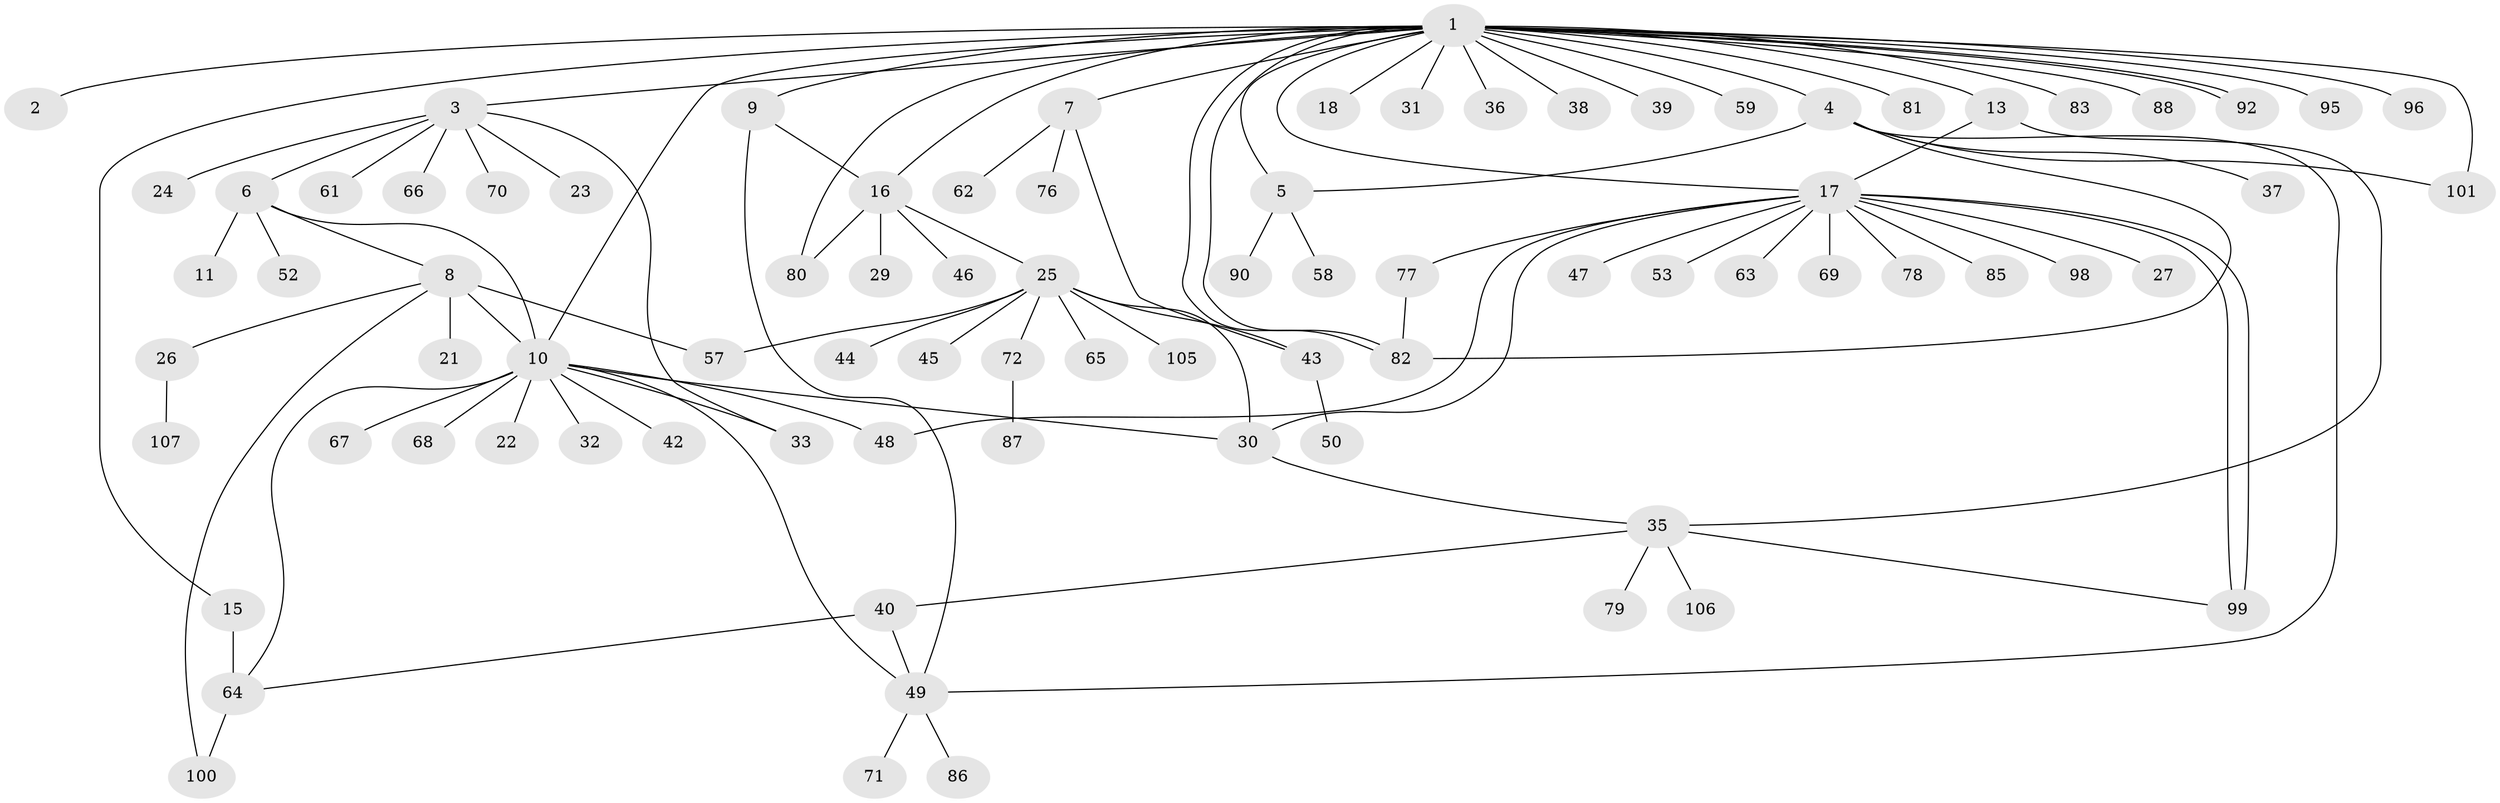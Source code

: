 // Generated by graph-tools (version 1.1) at 2025/23/03/03/25 07:23:53]
// undirected, 83 vertices, 108 edges
graph export_dot {
graph [start="1"]
  node [color=gray90,style=filled];
  1 [super="+75"];
  2 [super="+84"];
  3 [super="+14"];
  4 [super="+97"];
  5 [super="+20"];
  6 [super="+94"];
  7 [super="+102"];
  8 [super="+34"];
  9;
  10 [super="+12"];
  11;
  13 [super="+89"];
  15 [super="+60"];
  16 [super="+19"];
  17 [super="+56"];
  18;
  21;
  22 [super="+41"];
  23;
  24;
  25 [super="+51"];
  26;
  27 [super="+28"];
  29;
  30 [super="+91"];
  31;
  32;
  33;
  35 [super="+93"];
  36;
  37;
  38;
  39;
  40;
  42;
  43 [super="+104"];
  44;
  45;
  46;
  47;
  48 [super="+54"];
  49 [super="+55"];
  50;
  52;
  53;
  57;
  58;
  59;
  61;
  62;
  63;
  64 [super="+103"];
  65 [super="+74"];
  66;
  67;
  68;
  69 [super="+73"];
  70;
  71;
  72;
  76;
  77;
  78;
  79;
  80;
  81;
  82;
  83;
  85;
  86;
  87;
  88;
  90;
  92;
  95;
  96;
  98;
  99;
  100;
  101;
  105;
  106;
  107;
  1 -- 2;
  1 -- 3;
  1 -- 4;
  1 -- 7;
  1 -- 9;
  1 -- 10;
  1 -- 13;
  1 -- 15;
  1 -- 16;
  1 -- 17;
  1 -- 18;
  1 -- 31;
  1 -- 36;
  1 -- 38;
  1 -- 39;
  1 -- 59;
  1 -- 80;
  1 -- 81;
  1 -- 82;
  1 -- 82;
  1 -- 83;
  1 -- 88;
  1 -- 92;
  1 -- 92;
  1 -- 95;
  1 -- 96;
  1 -- 101;
  1 -- 5;
  3 -- 6;
  3 -- 23;
  3 -- 33;
  3 -- 66;
  3 -- 70;
  3 -- 24;
  3 -- 61;
  4 -- 5;
  4 -- 37;
  4 -- 49;
  4 -- 82;
  4 -- 101;
  5 -- 58;
  5 -- 90;
  6 -- 8;
  6 -- 11;
  6 -- 52;
  6 -- 10;
  7 -- 43;
  7 -- 62;
  7 -- 76;
  8 -- 10 [weight=2];
  8 -- 21;
  8 -- 26;
  8 -- 57;
  8 -- 100;
  9 -- 49;
  9 -- 16;
  10 -- 22;
  10 -- 32;
  10 -- 42;
  10 -- 48;
  10 -- 49;
  10 -- 67;
  10 -- 68;
  10 -- 33;
  10 -- 64;
  10 -- 30;
  13 -- 17;
  13 -- 35;
  15 -- 64 [weight=2];
  16 -- 25;
  16 -- 29;
  16 -- 46;
  16 -- 80;
  17 -- 27;
  17 -- 47;
  17 -- 48;
  17 -- 53;
  17 -- 63;
  17 -- 69;
  17 -- 77;
  17 -- 78;
  17 -- 85;
  17 -- 98;
  17 -- 99;
  17 -- 99;
  17 -- 30;
  25 -- 30;
  25 -- 43;
  25 -- 44;
  25 -- 45;
  25 -- 57;
  25 -- 65;
  25 -- 72;
  25 -- 105;
  26 -- 107;
  30 -- 35;
  35 -- 40;
  35 -- 79;
  35 -- 99;
  35 -- 106;
  40 -- 64;
  40 -- 49;
  43 -- 50;
  49 -- 86;
  49 -- 71;
  64 -- 100;
  72 -- 87;
  77 -- 82;
}
